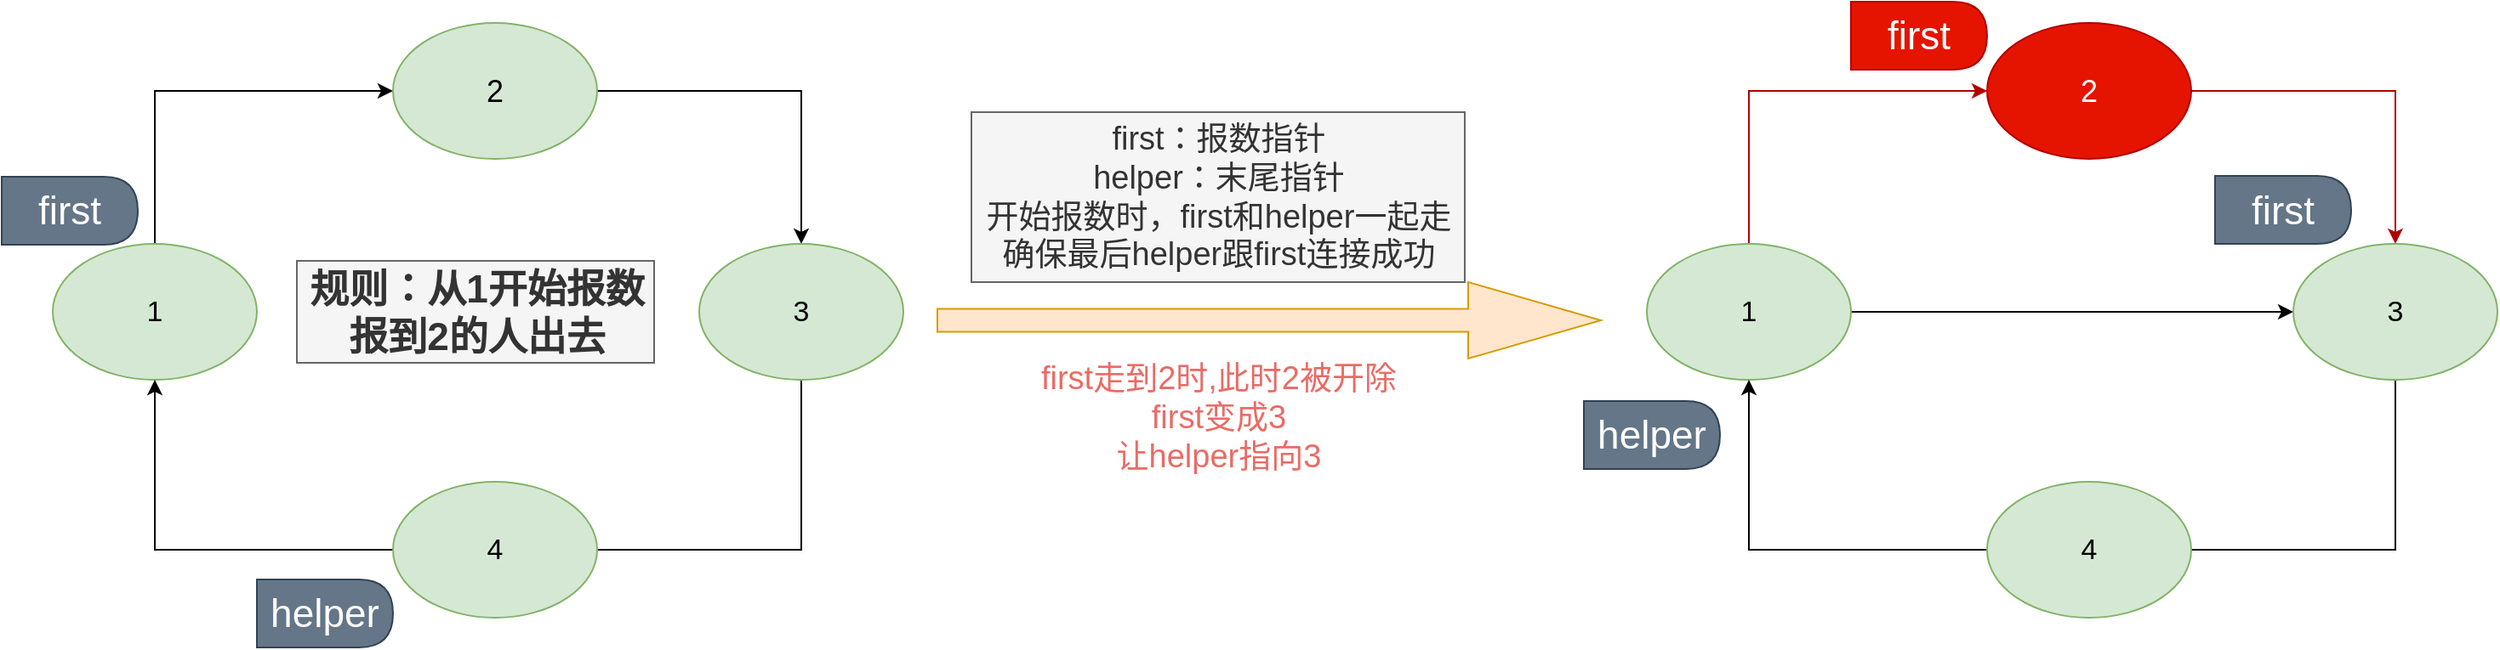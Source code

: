 <mxfile version="13.6.2" type="github">
  <diagram id="XR5MsXrgVzuI_YyfkmJl" name="Page-1">
    <mxGraphModel dx="1038" dy="548" grid="1" gridSize="10" guides="1" tooltips="1" connect="1" arrows="1" fold="1" page="1" pageScale="1" pageWidth="827" pageHeight="1169" math="0" shadow="0">
      <root>
        <mxCell id="0" />
        <mxCell id="1" parent="0" />
        <mxCell id="ghUJTYnaTt4S-7rtdjr3-7" style="edgeStyle=orthogonalEdgeStyle;rounded=0;orthogonalLoop=1;jettySize=auto;html=1;entryX=0;entryY=0.5;entryDx=0;entryDy=0;" edge="1" parent="1" source="ghUJTYnaTt4S-7rtdjr3-1" target="ghUJTYnaTt4S-7rtdjr3-2">
          <mxGeometry relative="1" as="geometry">
            <Array as="points">
              <mxPoint x="120" y="72.5" />
            </Array>
          </mxGeometry>
        </mxCell>
        <mxCell id="ghUJTYnaTt4S-7rtdjr3-1" value="1" style="ellipse;whiteSpace=wrap;html=1;fillColor=#d5e8d4;strokeColor=#82b366;fontSize=17;" vertex="1" parent="1">
          <mxGeometry x="60" y="162.5" width="120" height="80" as="geometry" />
        </mxCell>
        <mxCell id="ghUJTYnaTt4S-7rtdjr3-8" style="edgeStyle=orthogonalEdgeStyle;rounded=0;orthogonalLoop=1;jettySize=auto;html=1;exitX=1;exitY=0.5;exitDx=0;exitDy=0;" edge="1" parent="1" source="ghUJTYnaTt4S-7rtdjr3-2" target="ghUJTYnaTt4S-7rtdjr3-3">
          <mxGeometry relative="1" as="geometry" />
        </mxCell>
        <mxCell id="ghUJTYnaTt4S-7rtdjr3-2" value="2" style="ellipse;whiteSpace=wrap;html=1;fillColor=#d5e8d4;strokeColor=#82b366;fontSize=18;" vertex="1" parent="1">
          <mxGeometry x="260" y="32.5" width="120" height="80" as="geometry" />
        </mxCell>
        <mxCell id="ghUJTYnaTt4S-7rtdjr3-9" style="edgeStyle=orthogonalEdgeStyle;rounded=0;orthogonalLoop=1;jettySize=auto;html=1;entryX=0.5;entryY=1;entryDx=0;entryDy=0;" edge="1" parent="1" source="ghUJTYnaTt4S-7rtdjr3-3" target="ghUJTYnaTt4S-7rtdjr3-4">
          <mxGeometry relative="1" as="geometry">
            <Array as="points">
              <mxPoint x="500" y="342.5" />
              <mxPoint x="320" y="342.5" />
            </Array>
          </mxGeometry>
        </mxCell>
        <mxCell id="ghUJTYnaTt4S-7rtdjr3-3" value="3" style="ellipse;whiteSpace=wrap;html=1;fillColor=#d5e8d4;strokeColor=#82b366;fontSize=17;" vertex="1" parent="1">
          <mxGeometry x="440" y="162.5" width="120" height="80" as="geometry" />
        </mxCell>
        <mxCell id="ghUJTYnaTt4S-7rtdjr3-10" style="edgeStyle=orthogonalEdgeStyle;rounded=0;orthogonalLoop=1;jettySize=auto;html=1;entryX=0.5;entryY=1;entryDx=0;entryDy=0;" edge="1" parent="1" source="ghUJTYnaTt4S-7rtdjr3-4" target="ghUJTYnaTt4S-7rtdjr3-1">
          <mxGeometry relative="1" as="geometry" />
        </mxCell>
        <mxCell id="ghUJTYnaTt4S-7rtdjr3-4" value="4" style="ellipse;whiteSpace=wrap;html=1;fillColor=#d5e8d4;strokeColor=#82b366;fontSize=17;" vertex="1" parent="1">
          <mxGeometry x="260" y="302.5" width="120" height="80" as="geometry" />
        </mxCell>
        <mxCell id="ghUJTYnaTt4S-7rtdjr3-12" value="" style="shape=singleArrow;whiteSpace=wrap;html=1;fontSize=17;fillColor=#ffe6cc;strokeColor=#d79b00;" vertex="1" parent="1">
          <mxGeometry x="580" y="185" width="390" height="45" as="geometry" />
        </mxCell>
        <mxCell id="ghUJTYnaTt4S-7rtdjr3-14" style="edgeStyle=orthogonalEdgeStyle;rounded=0;orthogonalLoop=1;jettySize=auto;html=1;entryX=0;entryY=0.5;entryDx=0;entryDy=0;fillColor=#e51400;strokeColor=#B20000;" edge="1" source="ghUJTYnaTt4S-7rtdjr3-15" target="ghUJTYnaTt4S-7rtdjr3-17" parent="1">
          <mxGeometry relative="1" as="geometry">
            <Array as="points">
              <mxPoint x="1057" y="72.5" />
            </Array>
          </mxGeometry>
        </mxCell>
        <mxCell id="ghUJTYnaTt4S-7rtdjr3-22" style="edgeStyle=orthogonalEdgeStyle;rounded=0;orthogonalLoop=1;jettySize=auto;html=1;entryX=0;entryY=0.5;entryDx=0;entryDy=0;fontSize=23;fontColor=#FFB570;" edge="1" parent="1" source="ghUJTYnaTt4S-7rtdjr3-15" target="ghUJTYnaTt4S-7rtdjr3-19">
          <mxGeometry relative="1" as="geometry" />
        </mxCell>
        <mxCell id="ghUJTYnaTt4S-7rtdjr3-15" value="1" style="ellipse;whiteSpace=wrap;html=1;fillColor=#d5e8d4;strokeColor=#82b366;fontSize=17;" vertex="1" parent="1">
          <mxGeometry x="997" y="162.5" width="120" height="80" as="geometry" />
        </mxCell>
        <mxCell id="ghUJTYnaTt4S-7rtdjr3-16" style="edgeStyle=orthogonalEdgeStyle;rounded=0;orthogonalLoop=1;jettySize=auto;html=1;exitX=1;exitY=0.5;exitDx=0;exitDy=0;fillColor=#e51400;strokeColor=#B20000;" edge="1" source="ghUJTYnaTt4S-7rtdjr3-17" target="ghUJTYnaTt4S-7rtdjr3-19" parent="1">
          <mxGeometry relative="1" as="geometry" />
        </mxCell>
        <mxCell id="ghUJTYnaTt4S-7rtdjr3-17" value="2" style="ellipse;whiteSpace=wrap;html=1;fillColor=#e51400;strokeColor=#B20000;fontSize=18;fontColor=#ffffff;" vertex="1" parent="1">
          <mxGeometry x="1197" y="32.5" width="120" height="80" as="geometry" />
        </mxCell>
        <mxCell id="ghUJTYnaTt4S-7rtdjr3-18" style="edgeStyle=orthogonalEdgeStyle;rounded=0;orthogonalLoop=1;jettySize=auto;html=1;entryX=0.5;entryY=1;entryDx=0;entryDy=0;" edge="1" source="ghUJTYnaTt4S-7rtdjr3-19" target="ghUJTYnaTt4S-7rtdjr3-21" parent="1">
          <mxGeometry relative="1" as="geometry">
            <Array as="points">
              <mxPoint x="1437" y="342.5" />
              <mxPoint x="1257" y="342.5" />
            </Array>
          </mxGeometry>
        </mxCell>
        <mxCell id="ghUJTYnaTt4S-7rtdjr3-19" value="3" style="ellipse;whiteSpace=wrap;html=1;fillColor=#d5e8d4;strokeColor=#82b366;fontSize=17;" vertex="1" parent="1">
          <mxGeometry x="1377" y="162.5" width="120" height="80" as="geometry" />
        </mxCell>
        <mxCell id="ghUJTYnaTt4S-7rtdjr3-20" style="edgeStyle=orthogonalEdgeStyle;rounded=0;orthogonalLoop=1;jettySize=auto;html=1;entryX=0.5;entryY=1;entryDx=0;entryDy=0;" edge="1" source="ghUJTYnaTt4S-7rtdjr3-21" target="ghUJTYnaTt4S-7rtdjr3-15" parent="1">
          <mxGeometry relative="1" as="geometry" />
        </mxCell>
        <mxCell id="ghUJTYnaTt4S-7rtdjr3-21" value="4" style="ellipse;whiteSpace=wrap;html=1;fillColor=#d5e8d4;strokeColor=#82b366;fontSize=17;" vertex="1" parent="1">
          <mxGeometry x="1197" y="302.5" width="120" height="80" as="geometry" />
        </mxCell>
        <mxCell id="ghUJTYnaTt4S-7rtdjr3-23" value="first" style="shape=delay;whiteSpace=wrap;html=1;fontSize=23;fontColor=#ffffff;fillColor=#647687;strokeColor=#314354;" vertex="1" parent="1">
          <mxGeometry x="30" y="123" width="80" height="40" as="geometry" />
        </mxCell>
        <mxCell id="ghUJTYnaTt4S-7rtdjr3-24" value="first" style="shape=delay;whiteSpace=wrap;html=1;fontSize=23;fontColor=#ffffff;fillColor=#e51400;strokeColor=#B20000;" vertex="1" parent="1">
          <mxGeometry x="1117" y="20" width="80" height="40" as="geometry" />
        </mxCell>
        <mxCell id="ghUJTYnaTt4S-7rtdjr3-25" value="first" style="shape=delay;whiteSpace=wrap;html=1;fontSize=23;fontColor=#ffffff;fillColor=#647687;strokeColor=#314354;" vertex="1" parent="1">
          <mxGeometry x="1331" y="122.5" width="80" height="40" as="geometry" />
        </mxCell>
        <mxCell id="ghUJTYnaTt4S-7rtdjr3-26" value="helper" style="shape=delay;whiteSpace=wrap;html=1;fontSize=23;fontColor=#ffffff;fillColor=#647687;strokeColor=#314354;" vertex="1" parent="1">
          <mxGeometry x="180" y="360" width="80" height="40" as="geometry" />
        </mxCell>
        <mxCell id="ghUJTYnaTt4S-7rtdjr3-27" value="helper" style="shape=delay;whiteSpace=wrap;html=1;fontSize=23;fontColor=#ffffff;fillColor=#647687;strokeColor=#314354;" vertex="1" parent="1">
          <mxGeometry x="960" y="255" width="80" height="40" as="geometry" />
        </mxCell>
        <mxCell id="ghUJTYnaTt4S-7rtdjr3-28" value="规则：从1开始报数&lt;br&gt;报到2的人出去" style="text;html=1;align=center;verticalAlign=middle;resizable=0;points=[];autosize=1;fontSize=23;fontStyle=1;fillColor=#f5f5f5;strokeColor=#666666;fontColor=#333333;" vertex="1" parent="1">
          <mxGeometry x="203.5" y="172.5" width="210" height="60" as="geometry" />
        </mxCell>
        <mxCell id="ghUJTYnaTt4S-7rtdjr3-29" value="first走到2时,此时2被开除&lt;br style=&quot;font-size: 19px;&quot;&gt;first变成3&lt;br style=&quot;font-size: 19px;&quot;&gt;让helper指向3" style="text;html=1;align=center;verticalAlign=middle;resizable=0;points=[];autosize=1;fontSize=19;fontStyle=0;fontColor=#EA6B66;" vertex="1" parent="1">
          <mxGeometry x="635" y="230" width="220" height="70" as="geometry" />
        </mxCell>
        <mxCell id="ghUJTYnaTt4S-7rtdjr3-30" value="first：报数指针&lt;br style=&quot;font-size: 19px;&quot;&gt;helper：末尾指针&lt;br style=&quot;font-size: 19px;&quot;&gt;开始报数时，first和helper一起走&lt;br style=&quot;font-size: 19px;&quot;&gt;确保最后helper跟first连接成功" style="text;html=1;align=center;verticalAlign=middle;resizable=0;points=[];autosize=1;fontSize=19;fontStyle=0;fontColor=#333333;fillColor=#f5f5f5;strokeColor=#666666;" vertex="1" parent="1">
          <mxGeometry x="600" y="85" width="290" height="100" as="geometry" />
        </mxCell>
      </root>
    </mxGraphModel>
  </diagram>
</mxfile>
